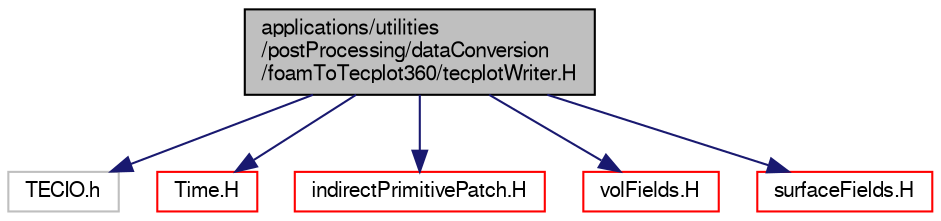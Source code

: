 digraph "applications/utilities/postProcessing/dataConversion/foamToTecplot360/tecplotWriter.H"
{
  bgcolor="transparent";
  edge [fontname="FreeSans",fontsize="10",labelfontname="FreeSans",labelfontsize="10"];
  node [fontname="FreeSans",fontsize="10",shape=record];
  Node0 [label="applications/utilities\l/postProcessing/dataConversion\l/foamToTecplot360/tecplotWriter.H",height=0.2,width=0.4,color="black", fillcolor="grey75", style="filled", fontcolor="black"];
  Node0 -> Node1 [color="midnightblue",fontsize="10",style="solid",fontname="FreeSans"];
  Node1 [label="TECIO.h",height=0.2,width=0.4,color="grey75"];
  Node0 -> Node2 [color="midnightblue",fontsize="10",style="solid",fontname="FreeSans"];
  Node2 [label="Time.H",height=0.2,width=0.4,color="red",URL="$a09311.html"];
  Node0 -> Node150 [color="midnightblue",fontsize="10",style="solid",fontname="FreeSans"];
  Node150 [label="indirectPrimitivePatch.H",height=0.2,width=0.4,color="red",URL="$a11987.html"];
  Node0 -> Node214 [color="midnightblue",fontsize="10",style="solid",fontname="FreeSans"];
  Node214 [label="volFields.H",height=0.2,width=0.4,color="red",URL="$a02750.html"];
  Node0 -> Node324 [color="midnightblue",fontsize="10",style="solid",fontname="FreeSans"];
  Node324 [label="surfaceFields.H",height=0.2,width=0.4,color="red",URL="$a02735.html",tooltip="Foam::surfaceFields. "];
}

